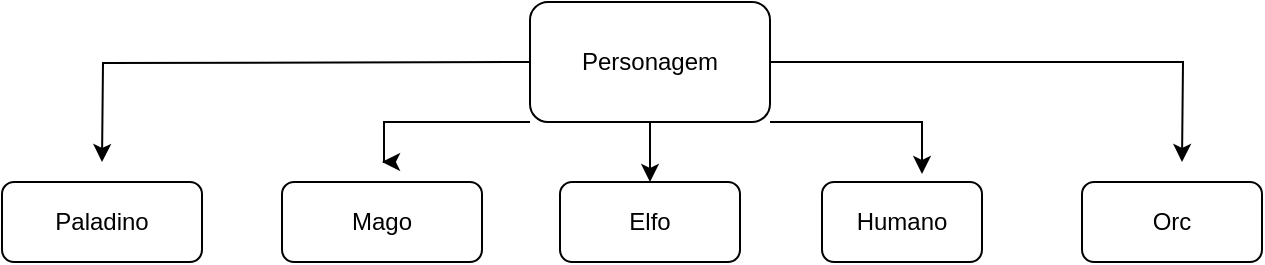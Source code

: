 <mxfile version="21.8.2" type="device">
  <diagram name="Página-1" id="pnY2tQgNEfMTTslJknPY">
    <mxGraphModel dx="1426" dy="793" grid="1" gridSize="10" guides="1" tooltips="1" connect="1" arrows="1" fold="1" page="1" pageScale="1" pageWidth="827" pageHeight="1169" math="0" shadow="0">
      <root>
        <mxCell id="0" />
        <mxCell id="1" parent="0" />
        <mxCell id="B1fVXgTJxxldW-yvGM5L-3" value="Humano" style="rounded=1;whiteSpace=wrap;html=1;" vertex="1" parent="1">
          <mxGeometry x="500" y="200" width="80" height="40" as="geometry" />
        </mxCell>
        <mxCell id="B1fVXgTJxxldW-yvGM5L-4" value="Orc" style="rounded=1;whiteSpace=wrap;html=1;" vertex="1" parent="1">
          <mxGeometry x="630" y="200" width="90" height="40" as="geometry" />
        </mxCell>
        <mxCell id="B1fVXgTJxxldW-yvGM5L-9" style="edgeStyle=orthogonalEdgeStyle;rounded=0;orthogonalLoop=1;jettySize=auto;html=1;" edge="1" parent="1" source="B1fVXgTJxxldW-yvGM5L-5">
          <mxGeometry relative="1" as="geometry">
            <mxPoint x="680" y="190" as="targetPoint" />
          </mxGeometry>
        </mxCell>
        <mxCell id="B1fVXgTJxxldW-yvGM5L-10" style="edgeStyle=orthogonalEdgeStyle;rounded=0;orthogonalLoop=1;jettySize=auto;html=1;" edge="1" parent="1">
          <mxGeometry relative="1" as="geometry">
            <mxPoint x="140" y="190" as="targetPoint" />
            <mxPoint x="364" y="140" as="sourcePoint" />
          </mxGeometry>
        </mxCell>
        <mxCell id="B1fVXgTJxxldW-yvGM5L-11" style="edgeStyle=orthogonalEdgeStyle;rounded=0;orthogonalLoop=1;jettySize=auto;html=1;exitX=0.5;exitY=1;exitDx=0;exitDy=0;entryX=0.5;entryY=0;entryDx=0;entryDy=0;" edge="1" parent="1" source="B1fVXgTJxxldW-yvGM5L-5" target="B1fVXgTJxxldW-yvGM5L-6">
          <mxGeometry relative="1" as="geometry">
            <Array as="points">
              <mxPoint x="414" y="180" />
              <mxPoint x="414" y="180" />
            </Array>
          </mxGeometry>
        </mxCell>
        <mxCell id="B1fVXgTJxxldW-yvGM5L-12" style="edgeStyle=orthogonalEdgeStyle;rounded=0;orthogonalLoop=1;jettySize=auto;html=1;exitX=0;exitY=1;exitDx=0;exitDy=0;" edge="1" parent="1" source="B1fVXgTJxxldW-yvGM5L-5">
          <mxGeometry relative="1" as="geometry">
            <mxPoint x="280" y="190" as="targetPoint" />
            <Array as="points">
              <mxPoint x="281" y="170" />
            </Array>
          </mxGeometry>
        </mxCell>
        <mxCell id="B1fVXgTJxxldW-yvGM5L-5" value="Personagem" style="rounded=1;whiteSpace=wrap;html=1;" vertex="1" parent="1">
          <mxGeometry x="354" y="110" width="120" height="60" as="geometry" />
        </mxCell>
        <mxCell id="B1fVXgTJxxldW-yvGM5L-6" value="Elfo" style="rounded=1;whiteSpace=wrap;html=1;" vertex="1" parent="1">
          <mxGeometry x="369" y="200" width="90" height="40" as="geometry" />
        </mxCell>
        <mxCell id="B1fVXgTJxxldW-yvGM5L-7" value="Mago" style="rounded=1;whiteSpace=wrap;html=1;" vertex="1" parent="1">
          <mxGeometry x="230" y="200" width="100" height="40" as="geometry" />
        </mxCell>
        <mxCell id="B1fVXgTJxxldW-yvGM5L-8" value="Paladino" style="rounded=1;whiteSpace=wrap;html=1;" vertex="1" parent="1">
          <mxGeometry x="90" y="200" width="100" height="40" as="geometry" />
        </mxCell>
        <mxCell id="B1fVXgTJxxldW-yvGM5L-13" style="edgeStyle=orthogonalEdgeStyle;rounded=0;orthogonalLoop=1;jettySize=auto;html=1;exitX=1;exitY=1;exitDx=0;exitDy=0;entryX=0.625;entryY=-0.1;entryDx=0;entryDy=0;entryPerimeter=0;" edge="1" parent="1" source="B1fVXgTJxxldW-yvGM5L-5" target="B1fVXgTJxxldW-yvGM5L-3">
          <mxGeometry relative="1" as="geometry">
            <Array as="points">
              <mxPoint x="550" y="170" />
            </Array>
          </mxGeometry>
        </mxCell>
      </root>
    </mxGraphModel>
  </diagram>
</mxfile>
